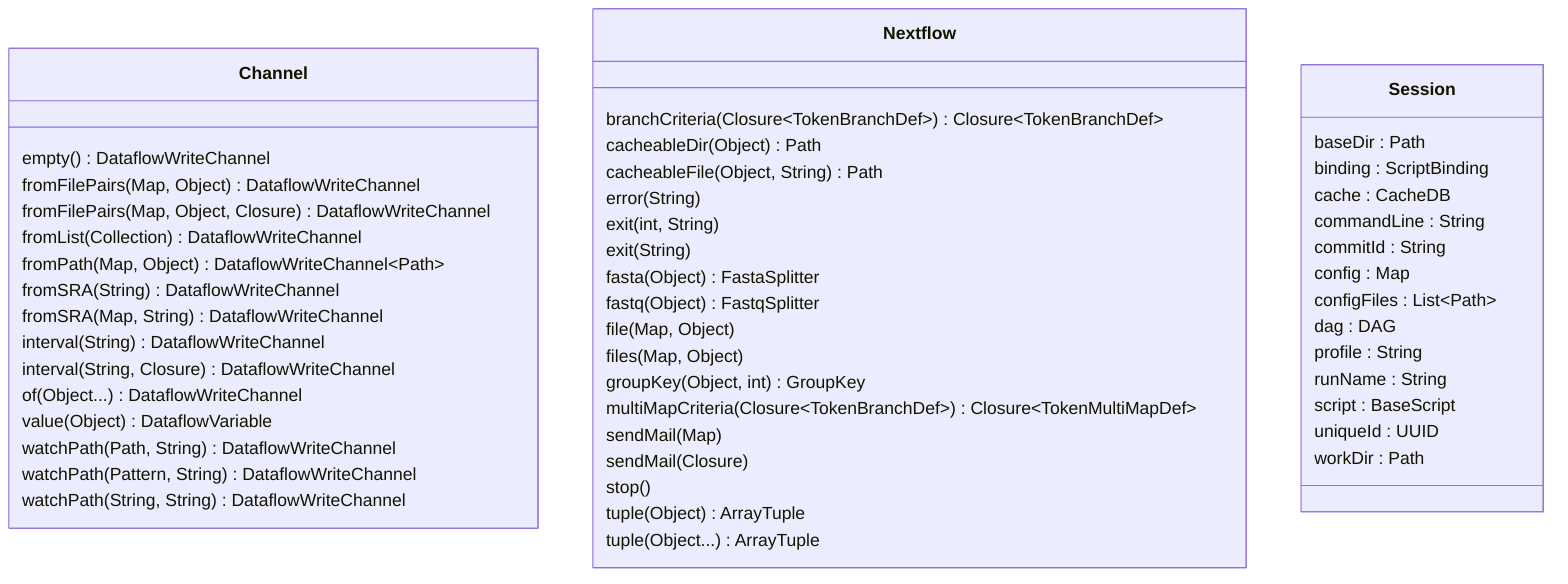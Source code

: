 classDiagram
    %%
    %% nextflow
    %%
    class Channel {
        empty() DataflowWriteChannel
        fromFilePairs(Map, Object) DataflowWriteChannel
        fromFilePairs(Map, Object, Closure) DataflowWriteChannel
        fromList(Collection) DataflowWriteChannel
        fromPath(Map, Object) DataflowWriteChannel~Path~
        fromSRA(String) DataflowWriteChannel
        fromSRA(Map, String) DataflowWriteChannel
        interval(String) DataflowWriteChannel
        interval(String, Closure) DataflowWriteChannel
        of(Object...) DataflowWriteChannel
        value(Object) DataflowVariable
        watchPath(Path, String) DataflowWriteChannel
        watchPath(Pattern, String) DataflowWriteChannel
        watchPath(String, String) DataflowWriteChannel
    }

    class Nextflow {
        branchCriteria(Closure~TokenBranchDef~) Closure~TokenBranchDef~
        cacheableDir(Object) Path
        cacheableFile(Object, String) Path
        error(String)
        exit(int, String)
        exit(String)
        fasta(Object) FastaSplitter
        fastq(Object) FastqSplitter
        file(Map, Object)
        files(Map, Object)
        groupKey(Object, int) GroupKey
        multiMapCriteria(Closure~TokenBranchDef~) Closure~TokenMultiMapDef~
        sendMail(Map)
        sendMail(Closure)
        stop()
        tuple(Object) ArrayTuple
        tuple(Object...) ArrayTuple
    }

    class Session {
        baseDir : Path
        binding : ScriptBinding
        cache : CacheDB
        commandLine : String
        commitId : String
        config : Map
        configFiles : List~Path~
        dag : DAG
        profile : String
        runName : String
        script : BaseScript
        uniqueId : UUID
        workDir : Path
    }